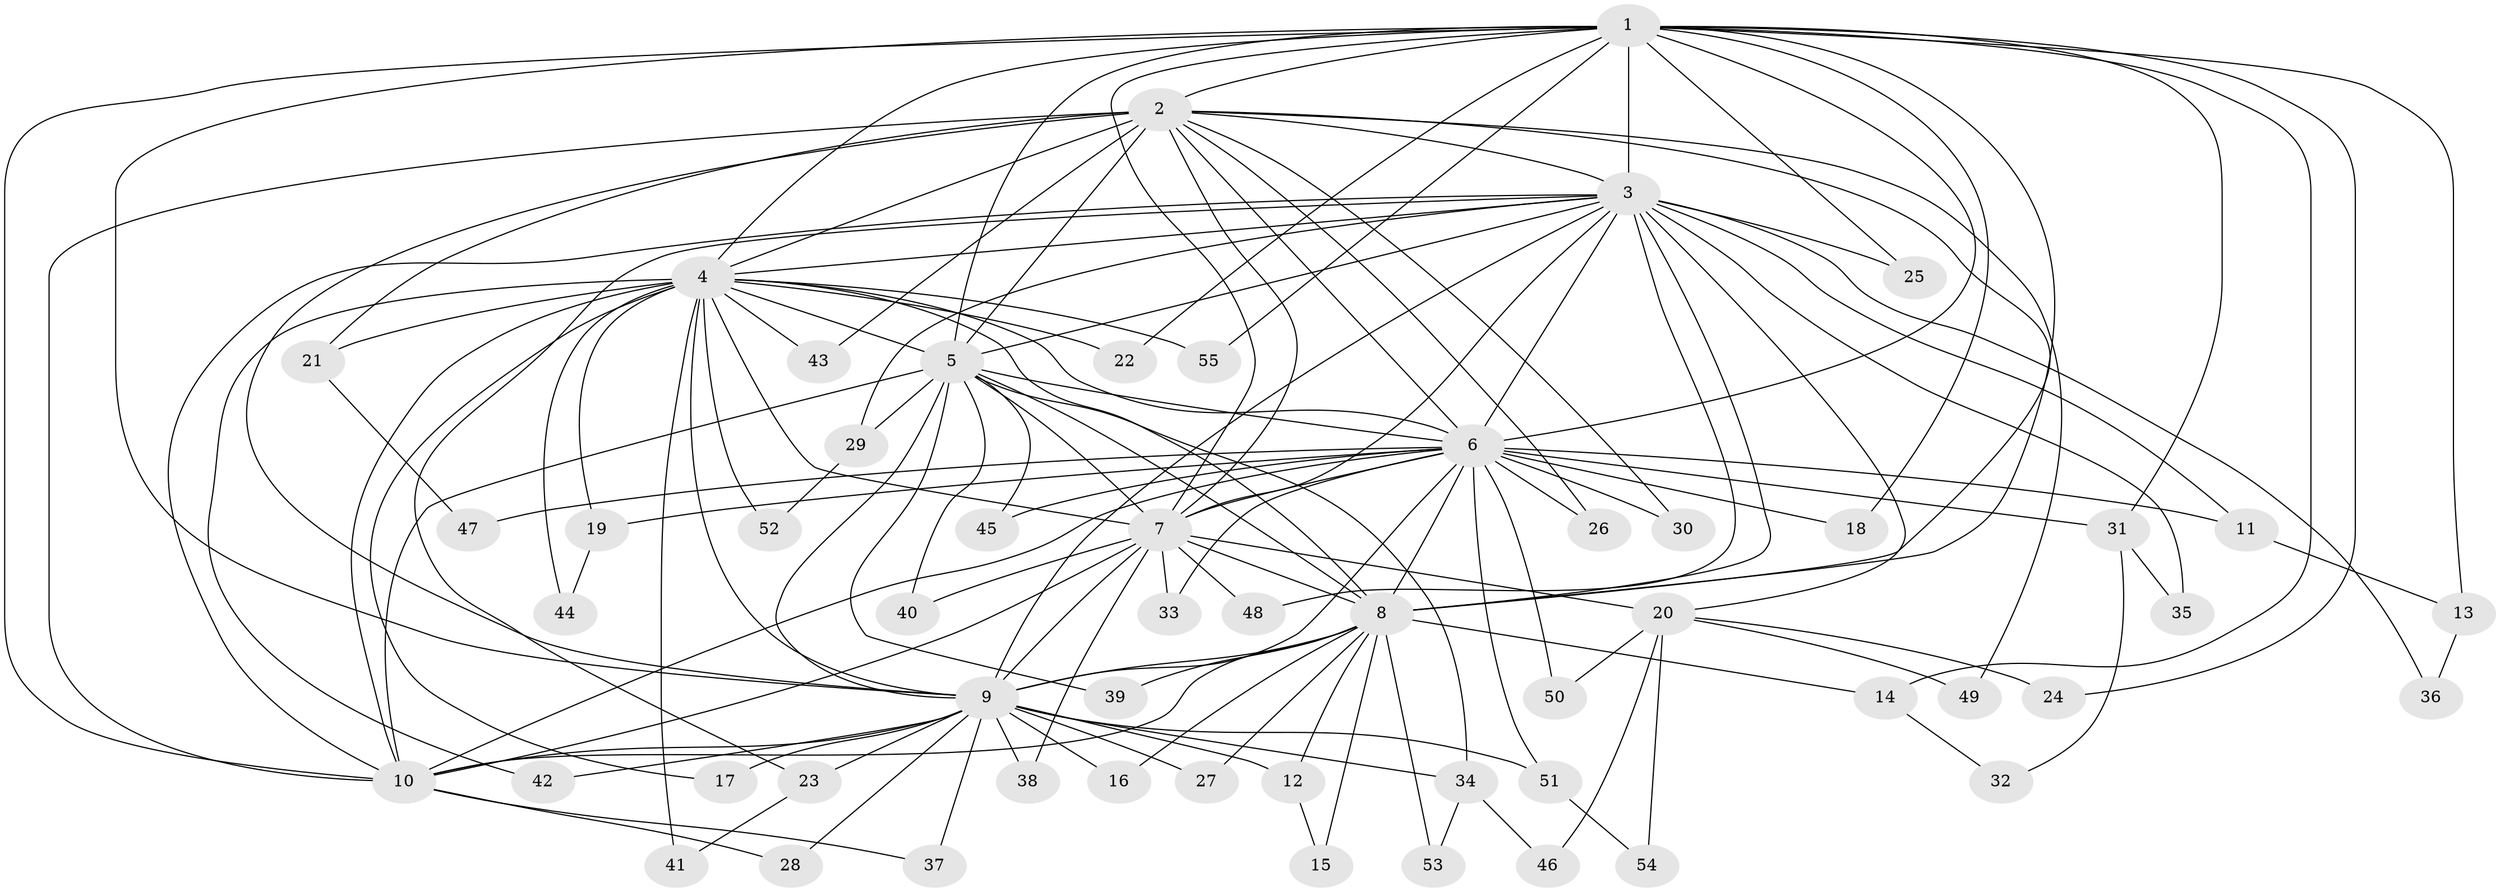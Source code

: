 // Generated by graph-tools (version 1.1) at 2025/49/03/09/25 03:49:41]
// undirected, 55 vertices, 135 edges
graph export_dot {
graph [start="1"]
  node [color=gray90,style=filled];
  1;
  2;
  3;
  4;
  5;
  6;
  7;
  8;
  9;
  10;
  11;
  12;
  13;
  14;
  15;
  16;
  17;
  18;
  19;
  20;
  21;
  22;
  23;
  24;
  25;
  26;
  27;
  28;
  29;
  30;
  31;
  32;
  33;
  34;
  35;
  36;
  37;
  38;
  39;
  40;
  41;
  42;
  43;
  44;
  45;
  46;
  47;
  48;
  49;
  50;
  51;
  52;
  53;
  54;
  55;
  1 -- 2;
  1 -- 3;
  1 -- 4;
  1 -- 5;
  1 -- 6;
  1 -- 7;
  1 -- 8;
  1 -- 9;
  1 -- 10;
  1 -- 13;
  1 -- 14;
  1 -- 18;
  1 -- 22;
  1 -- 24;
  1 -- 25;
  1 -- 31;
  1 -- 55;
  2 -- 3;
  2 -- 4;
  2 -- 5;
  2 -- 6;
  2 -- 7;
  2 -- 8;
  2 -- 9;
  2 -- 10;
  2 -- 21;
  2 -- 26;
  2 -- 30;
  2 -- 43;
  2 -- 49;
  3 -- 4;
  3 -- 5;
  3 -- 6;
  3 -- 7;
  3 -- 8;
  3 -- 9;
  3 -- 10;
  3 -- 11;
  3 -- 20;
  3 -- 23;
  3 -- 25;
  3 -- 29;
  3 -- 35;
  3 -- 36;
  3 -- 48;
  4 -- 5;
  4 -- 6;
  4 -- 7;
  4 -- 8;
  4 -- 9;
  4 -- 10;
  4 -- 17;
  4 -- 19;
  4 -- 21;
  4 -- 22;
  4 -- 41;
  4 -- 42;
  4 -- 43;
  4 -- 44;
  4 -- 52;
  4 -- 55;
  5 -- 6;
  5 -- 7;
  5 -- 8;
  5 -- 9;
  5 -- 10;
  5 -- 29;
  5 -- 34;
  5 -- 39;
  5 -- 40;
  5 -- 45;
  6 -- 7;
  6 -- 8;
  6 -- 9;
  6 -- 10;
  6 -- 11;
  6 -- 18;
  6 -- 19;
  6 -- 26;
  6 -- 30;
  6 -- 31;
  6 -- 33;
  6 -- 45;
  6 -- 47;
  6 -- 50;
  6 -- 51;
  7 -- 8;
  7 -- 9;
  7 -- 10;
  7 -- 20;
  7 -- 33;
  7 -- 38;
  7 -- 40;
  7 -- 48;
  8 -- 9;
  8 -- 10;
  8 -- 12;
  8 -- 14;
  8 -- 15;
  8 -- 16;
  8 -- 27;
  8 -- 39;
  8 -- 53;
  9 -- 10;
  9 -- 12;
  9 -- 16;
  9 -- 17;
  9 -- 23;
  9 -- 27;
  9 -- 28;
  9 -- 34;
  9 -- 37;
  9 -- 38;
  9 -- 42;
  9 -- 51;
  10 -- 28;
  10 -- 37;
  11 -- 13;
  12 -- 15;
  13 -- 36;
  14 -- 32;
  19 -- 44;
  20 -- 24;
  20 -- 46;
  20 -- 49;
  20 -- 50;
  20 -- 54;
  21 -- 47;
  23 -- 41;
  29 -- 52;
  31 -- 32;
  31 -- 35;
  34 -- 46;
  34 -- 53;
  51 -- 54;
}
